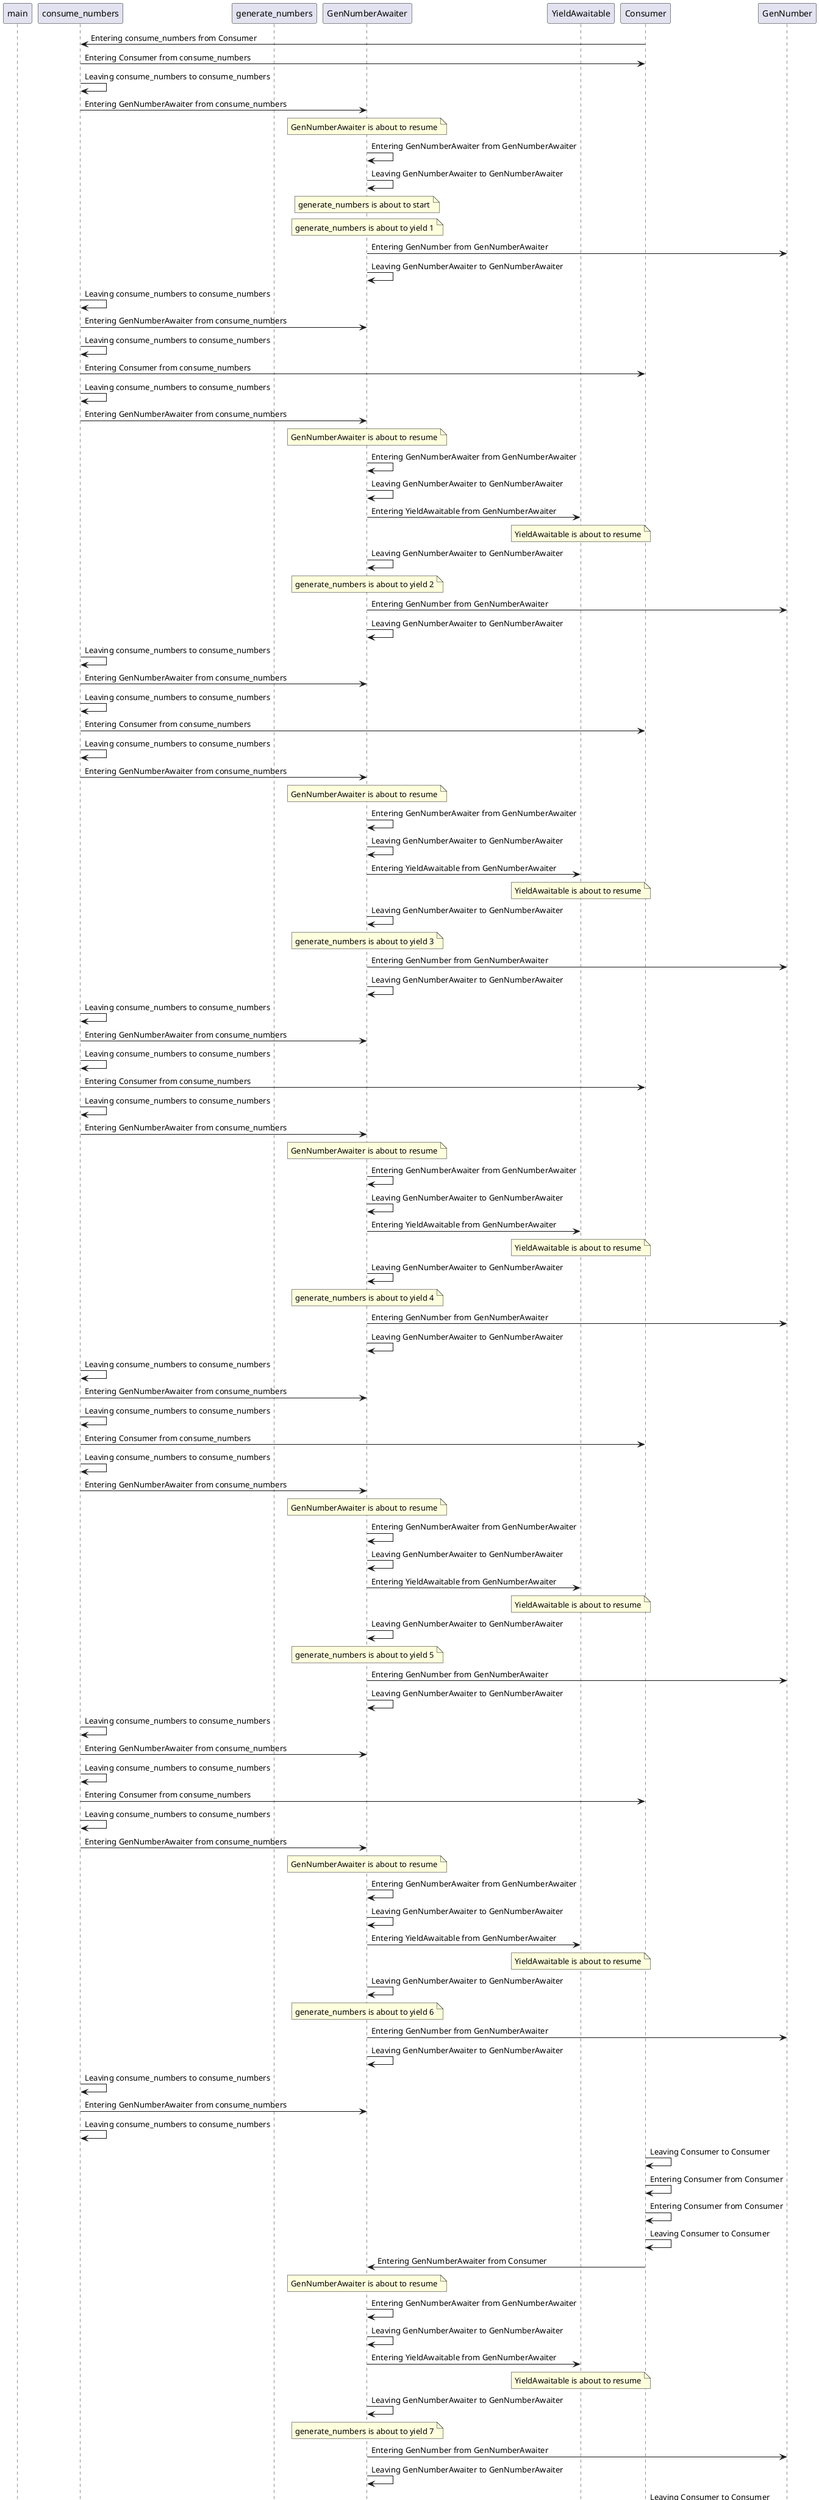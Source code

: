 @startuml
participant main
participant consume_numbers
participant generate_numbers
participant GenNumberAwaiter
participant YieldAwaitable

Consumer -> consume_numbers : Entering consume_numbers from Consumer
consume_numbers -> Consumer : Entering Consumer from consume_numbers
consume_numbers -> consume_numbers : Leaving consume_numbers to consume_numbers
consume_numbers -> GenNumberAwaiter : Entering GenNumberAwaiter from consume_numbers
note over GenNumberAwaiter : GenNumberAwaiter is about to resume
GenNumberAwaiter -> GenNumberAwaiter : Entering GenNumberAwaiter from GenNumberAwaiter
GenNumberAwaiter -> GenNumberAwaiter : Leaving GenNumberAwaiter to GenNumberAwaiter
note over GenNumberAwaiter : generate_numbers is about to start
note over GenNumberAwaiter : generate_numbers is about to yield 1
GenNumberAwaiter -> GenNumber : Entering GenNumber from GenNumberAwaiter
GenNumberAwaiter -> GenNumberAwaiter : Leaving GenNumberAwaiter to GenNumberAwaiter
consume_numbers -> consume_numbers : Leaving consume_numbers to consume_numbers
consume_numbers -> GenNumberAwaiter : Entering GenNumberAwaiter from consume_numbers
consume_numbers -> consume_numbers : Leaving consume_numbers to consume_numbers
consume_numbers -> Consumer : Entering Consumer from consume_numbers
consume_numbers -> consume_numbers : Leaving consume_numbers to consume_numbers
consume_numbers -> GenNumberAwaiter : Entering GenNumberAwaiter from consume_numbers
note over GenNumberAwaiter : GenNumberAwaiter is about to resume
GenNumberAwaiter -> GenNumberAwaiter : Entering GenNumberAwaiter from GenNumberAwaiter
GenNumberAwaiter -> GenNumberAwaiter : Leaving GenNumberAwaiter to GenNumberAwaiter
GenNumberAwaiter -> YieldAwaitable : Entering YieldAwaitable from GenNumberAwaiter
note over YieldAwaitable : YieldAwaitable is about to resume
GenNumberAwaiter -> GenNumberAwaiter : Leaving GenNumberAwaiter to GenNumberAwaiter
note over GenNumberAwaiter : generate_numbers is about to yield 2
GenNumberAwaiter -> GenNumber : Entering GenNumber from GenNumberAwaiter
GenNumberAwaiter -> GenNumberAwaiter : Leaving GenNumberAwaiter to GenNumberAwaiter
consume_numbers -> consume_numbers : Leaving consume_numbers to consume_numbers
consume_numbers -> GenNumberAwaiter : Entering GenNumberAwaiter from consume_numbers
consume_numbers -> consume_numbers : Leaving consume_numbers to consume_numbers
consume_numbers -> Consumer : Entering Consumer from consume_numbers
consume_numbers -> consume_numbers : Leaving consume_numbers to consume_numbers
consume_numbers -> GenNumberAwaiter : Entering GenNumberAwaiter from consume_numbers
note over GenNumberAwaiter : GenNumberAwaiter is about to resume
GenNumberAwaiter -> GenNumberAwaiter : Entering GenNumberAwaiter from GenNumberAwaiter
GenNumberAwaiter -> GenNumberAwaiter : Leaving GenNumberAwaiter to GenNumberAwaiter
GenNumberAwaiter -> YieldAwaitable : Entering YieldAwaitable from GenNumberAwaiter
note over YieldAwaitable : YieldAwaitable is about to resume
GenNumberAwaiter -> GenNumberAwaiter : Leaving GenNumberAwaiter to GenNumberAwaiter
note over GenNumberAwaiter : generate_numbers is about to yield 3
GenNumberAwaiter -> GenNumber : Entering GenNumber from GenNumberAwaiter
GenNumberAwaiter -> GenNumberAwaiter : Leaving GenNumberAwaiter to GenNumberAwaiter
consume_numbers -> consume_numbers : Leaving consume_numbers to consume_numbers
consume_numbers -> GenNumberAwaiter : Entering GenNumberAwaiter from consume_numbers
consume_numbers -> consume_numbers : Leaving consume_numbers to consume_numbers
consume_numbers -> Consumer : Entering Consumer from consume_numbers
consume_numbers -> consume_numbers : Leaving consume_numbers to consume_numbers
consume_numbers -> GenNumberAwaiter : Entering GenNumberAwaiter from consume_numbers
note over GenNumberAwaiter : GenNumberAwaiter is about to resume
GenNumberAwaiter -> GenNumberAwaiter : Entering GenNumberAwaiter from GenNumberAwaiter
GenNumberAwaiter -> GenNumberAwaiter : Leaving GenNumberAwaiter to GenNumberAwaiter
GenNumberAwaiter -> YieldAwaitable : Entering YieldAwaitable from GenNumberAwaiter
note over YieldAwaitable : YieldAwaitable is about to resume
GenNumberAwaiter -> GenNumberAwaiter : Leaving GenNumberAwaiter to GenNumberAwaiter
note over GenNumberAwaiter : generate_numbers is about to yield 4
GenNumberAwaiter -> GenNumber : Entering GenNumber from GenNumberAwaiter
GenNumberAwaiter -> GenNumberAwaiter : Leaving GenNumberAwaiter to GenNumberAwaiter
consume_numbers -> consume_numbers : Leaving consume_numbers to consume_numbers
consume_numbers -> GenNumberAwaiter : Entering GenNumberAwaiter from consume_numbers
consume_numbers -> consume_numbers : Leaving consume_numbers to consume_numbers
consume_numbers -> Consumer : Entering Consumer from consume_numbers
consume_numbers -> consume_numbers : Leaving consume_numbers to consume_numbers
consume_numbers -> GenNumberAwaiter : Entering GenNumberAwaiter from consume_numbers
note over GenNumberAwaiter : GenNumberAwaiter is about to resume
GenNumberAwaiter -> GenNumberAwaiter : Entering GenNumberAwaiter from GenNumberAwaiter
GenNumberAwaiter -> GenNumberAwaiter : Leaving GenNumberAwaiter to GenNumberAwaiter
GenNumberAwaiter -> YieldAwaitable : Entering YieldAwaitable from GenNumberAwaiter
note over YieldAwaitable : YieldAwaitable is about to resume
GenNumberAwaiter -> GenNumberAwaiter : Leaving GenNumberAwaiter to GenNumberAwaiter
note over GenNumberAwaiter : generate_numbers is about to yield 5
GenNumberAwaiter -> GenNumber : Entering GenNumber from GenNumberAwaiter
GenNumberAwaiter -> GenNumberAwaiter : Leaving GenNumberAwaiter to GenNumberAwaiter
consume_numbers -> consume_numbers : Leaving consume_numbers to consume_numbers
consume_numbers -> GenNumberAwaiter : Entering GenNumberAwaiter from consume_numbers
consume_numbers -> consume_numbers : Leaving consume_numbers to consume_numbers
consume_numbers -> Consumer : Entering Consumer from consume_numbers
consume_numbers -> consume_numbers : Leaving consume_numbers to consume_numbers
consume_numbers -> GenNumberAwaiter : Entering GenNumberAwaiter from consume_numbers
note over GenNumberAwaiter : GenNumberAwaiter is about to resume
GenNumberAwaiter -> GenNumberAwaiter : Entering GenNumberAwaiter from GenNumberAwaiter
GenNumberAwaiter -> GenNumberAwaiter : Leaving GenNumberAwaiter to GenNumberAwaiter
GenNumberAwaiter -> YieldAwaitable : Entering YieldAwaitable from GenNumberAwaiter
note over YieldAwaitable : YieldAwaitable is about to resume
GenNumberAwaiter -> GenNumberAwaiter : Leaving GenNumberAwaiter to GenNumberAwaiter
note over GenNumberAwaiter : generate_numbers is about to yield 6
GenNumberAwaiter -> GenNumber : Entering GenNumber from GenNumberAwaiter
GenNumberAwaiter -> GenNumberAwaiter : Leaving GenNumberAwaiter to GenNumberAwaiter
consume_numbers -> consume_numbers : Leaving consume_numbers to consume_numbers
consume_numbers -> GenNumberAwaiter : Entering GenNumberAwaiter from consume_numbers
consume_numbers -> consume_numbers : Leaving consume_numbers to consume_numbers
Consumer -> Consumer : Leaving Consumer to Consumer
Consumer -> Consumer : Entering Consumer from Consumer
Consumer -> Consumer : Entering Consumer from Consumer
Consumer -> Consumer : Leaving Consumer to Consumer
Consumer -> GenNumberAwaiter : Entering GenNumberAwaiter from Consumer
note over GenNumberAwaiter : GenNumberAwaiter is about to resume
GenNumberAwaiter -> GenNumberAwaiter : Entering GenNumberAwaiter from GenNumberAwaiter
GenNumberAwaiter -> GenNumberAwaiter : Leaving GenNumberAwaiter to GenNumberAwaiter
GenNumberAwaiter -> YieldAwaitable : Entering YieldAwaitable from GenNumberAwaiter
note over YieldAwaitable : YieldAwaitable is about to resume
GenNumberAwaiter -> GenNumberAwaiter : Leaving GenNumberAwaiter to GenNumberAwaiter
note over GenNumberAwaiter : generate_numbers is about to yield 7
GenNumberAwaiter -> GenNumber : Entering GenNumber from GenNumberAwaiter
GenNumberAwaiter -> GenNumberAwaiter : Leaving GenNumberAwaiter to GenNumberAwaiter
Consumer -> Consumer : Leaving Consumer to Consumer
Consumer -> GenNumberAwaiter : Entering GenNumberAwaiter from Consumer
Consumer -> Consumer : Leaving Consumer to Consumer
Consumer -> Consumer : Entering Consumer from Consumer
Consumer -> Consumer : Leaving Consumer to Consumer
Consumer -> GenNumberAwaiter : Entering GenNumberAwaiter from Consumer
note over GenNumberAwaiter : GenNumberAwaiter is about to resume
GenNumberAwaiter -> GenNumberAwaiter : Entering GenNumberAwaiter from GenNumberAwaiter
GenNumberAwaiter -> GenNumberAwaiter : Leaving GenNumberAwaiter to GenNumberAwaiter
GenNumberAwaiter -> YieldAwaitable : Entering YieldAwaitable from GenNumberAwaiter
note over YieldAwaitable : YieldAwaitable is about to resume
GenNumberAwaiter -> GenNumberAwaiter : Leaving GenNumberAwaiter to GenNumberAwaiter
note over GenNumberAwaiter : generate_numbers is about to yield 8
GenNumberAwaiter -> GenNumber : Entering GenNumber from GenNumberAwaiter
GenNumberAwaiter -> GenNumberAwaiter : Leaving GenNumberAwaiter to GenNumberAwaiter
Consumer -> Consumer : Leaving Consumer to Consumer
Consumer -> GenNumberAwaiter : Entering GenNumberAwaiter from Consumer
Consumer -> Consumer : Leaving Consumer to Consumer
Consumer -> Consumer : Entering Consumer from Consumer
Consumer -> Consumer : Leaving Consumer to Consumer
Consumer -> GenNumberAwaiter : Entering GenNumberAwaiter from Consumer
note over GenNumberAwaiter : GenNumberAwaiter is about to resume
GenNumberAwaiter -> GenNumberAwaiter : Entering GenNumberAwaiter from GenNumberAwaiter
GenNumberAwaiter -> GenNumberAwaiter : Leaving GenNumberAwaiter to GenNumberAwaiter
GenNumberAwaiter -> YieldAwaitable : Entering YieldAwaitable from GenNumberAwaiter
note over YieldAwaitable : YieldAwaitable is about to resume
GenNumberAwaiter -> GenNumberAwaiter : Leaving GenNumberAwaiter to GenNumberAwaiter
note over GenNumberAwaiter : generate_numbers is about to yield 9
GenNumberAwaiter -> GenNumber : Entering GenNumber from GenNumberAwaiter
GenNumberAwaiter -> GenNumberAwaiter : Leaving GenNumberAwaiter to GenNumberAwaiter
Consumer -> Consumer : Leaving Consumer to Consumer
Consumer -> GenNumberAwaiter : Entering GenNumberAwaiter from Consumer
Consumer -> Consumer : Leaving Consumer to Consumer
Consumer -> Consumer : Entering Consumer from Consumer
Consumer -> Consumer : Leaving Consumer to Consumer
Consumer -> GenNumberAwaiter : Entering GenNumberAwaiter from Consumer
note over GenNumberAwaiter : GenNumberAwaiter is about to resume
GenNumberAwaiter -> GenNumberAwaiter : Entering GenNumberAwaiter from GenNumberAwaiter
GenNumberAwaiter -> GenNumberAwaiter : Leaving GenNumberAwaiter to GenNumberAwaiter
GenNumberAwaiter -> YieldAwaitable : Entering YieldAwaitable from GenNumberAwaiter
note over YieldAwaitable : YieldAwaitable is about to resume
GenNumberAwaiter -> GenNumberAwaiter : Leaving GenNumberAwaiter to GenNumberAwaiter
Consumer -> Consumer : Leaving Consumer to Consumer
Consumer -> GenNumberAwaiter : Entering GenNumberAwaiter from Consumer
Consumer -> Consumer : Leaving Consumer to Consumer
Consumer -> Consumer : Entering Consumer from Consumer
Consumer -> Consumer : Leaving Consumer to Consumer
Consumer -> GenNumberAwaiter : Entering GenNumberAwaiter from Consumer
note over GenNumberAwaiter : GenNumberAwaiter is about to resume
Consumer -> Consumer : Leaving Consumer to Consumer
Consumer -> GenNumberAwaiter : Entering GenNumberAwaiter from Consumer
Consumer -> Consumer : Leaving Consumer to Consumer
Consumer -> Consumer : Entering Consumer from Consumer
Consumer -> Consumer : Leaving Consumer to Consumer
Consumer -> GenNumberAwaiter : Entering GenNumberAwaiter from Consumer
note over GenNumberAwaiter : GenNumberAwaiter is about to resume
Consumer -> Consumer : Leaving Consumer to Consumer
Consumer -> Consumer : Leaving Consumer to Consumer
@enduml
